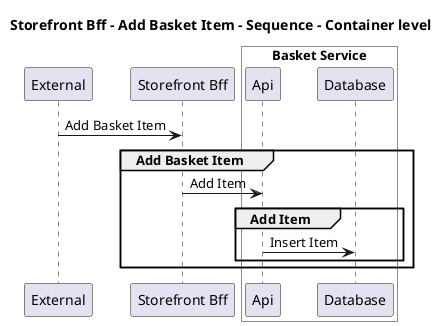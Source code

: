 @startuml

title Storefront Bff - Add Basket Item - Sequence - Container level

participant "External" as C4InterFlow.SoftwareSystems.ExternalSystem
participant "Storefront Bff" as ECommercePlatform.SoftwareSystems.StorefrontBff

box "Basket Service" #White
    participant "Api" as ECommercePlatform.SoftwareSystems.BasketService.Containers.Api
    participant "Database" as ECommercePlatform.SoftwareSystems.BasketService.Containers.Database
end box


C4InterFlow.SoftwareSystems.ExternalSystem -> ECommercePlatform.SoftwareSystems.StorefrontBff : Add Basket Item
group Add Basket Item
ECommercePlatform.SoftwareSystems.StorefrontBff -> ECommercePlatform.SoftwareSystems.BasketService.Containers.Api : Add Item
group Add Item
ECommercePlatform.SoftwareSystems.BasketService.Containers.Api -> ECommercePlatform.SoftwareSystems.BasketService.Containers.Database : Insert Item
end
end


@enduml

